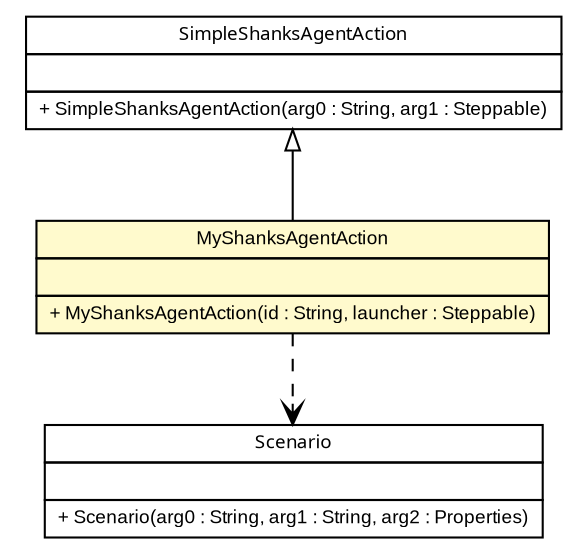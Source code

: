 #!/usr/local/bin/dot
#
# Class diagram 
# Generated by UMLGraph version 5.1 (http://www.umlgraph.org/)
#

digraph G {
	edge [fontname="arial",fontsize=10,labelfontname="arial",labelfontsize=10];
	node [fontname="arial",fontsize=10,shape=plaintext];
	nodesep=0.25;
	ranksep=0.5;
	// es.upm.dit.gsi.shanks.agent.action.test.MyShanksAgentAction
	c2027 [label=<<table title="es.upm.dit.gsi.shanks.agent.action.test.MyShanksAgentAction" border="0" cellborder="1" cellspacing="0" cellpadding="2" port="p" bgcolor="lemonChiffon" href="./MyShanksAgentAction.html">
		<tr><td><table border="0" cellspacing="0" cellpadding="1">
<tr><td align="center" balign="center"> MyShanksAgentAction </td></tr>
		</table></td></tr>
		<tr><td><table border="0" cellspacing="0" cellpadding="1">
<tr><td align="left" balign="left">  </td></tr>
		</table></td></tr>
		<tr><td><table border="0" cellspacing="0" cellpadding="1">
<tr><td align="left" balign="left"> + MyShanksAgentAction(id : String, launcher : Steppable) </td></tr>
		</table></td></tr>
		</table>>, fontname="arial", fontcolor="black", fontsize=9.0];
	//es.upm.dit.gsi.shanks.agent.action.test.MyShanksAgentAction extends es.upm.dit.gsi.shanks.agent.action.SimpleShanksAgentAction
	c2102:p -> c2027:p [dir=back,arrowtail=empty];
	// es.upm.dit.gsi.shanks.agent.action.test.MyShanksAgentAction DEPEND es.upm.dit.gsi.shanks.model.scenario.Scenario
	c2027:p -> c2106:p [taillabel="", label="", headlabel="", fontname="arial", fontcolor="black", fontsize=10.0, color="black", arrowhead=open, style=dashed];
	// es.upm.dit.gsi.shanks.agent.action.SimpleShanksAgentAction
	c2102 [label=<<table title="es.upm.dit.gsi.shanks.agent.action.SimpleShanksAgentAction" border="0" cellborder="1" cellspacing="0" cellpadding="2" port="p" href="http://java.sun.com/j2se/1.4.2/docs/api/es/upm/dit/gsi/shanks/agent/action/SimpleShanksAgentAction.html">
		<tr><td><table border="0" cellspacing="0" cellpadding="1">
<tr><td align="center" balign="center"><font face="ariali"> SimpleShanksAgentAction </font></td></tr>
		</table></td></tr>
		<tr><td><table border="0" cellspacing="0" cellpadding="1">
<tr><td align="left" balign="left">  </td></tr>
		</table></td></tr>
		<tr><td><table border="0" cellspacing="0" cellpadding="1">
<tr><td align="left" balign="left"> + SimpleShanksAgentAction(arg0 : String, arg1 : Steppable) </td></tr>
		</table></td></tr>
		</table>>, fontname="arial", fontcolor="black", fontsize=9.0];
	// es.upm.dit.gsi.shanks.model.scenario.Scenario
	c2106 [label=<<table title="es.upm.dit.gsi.shanks.model.scenario.Scenario" border="0" cellborder="1" cellspacing="0" cellpadding="2" port="p" href="http://java.sun.com/j2se/1.4.2/docs/api/es/upm/dit/gsi/shanks/model/scenario/Scenario.html">
		<tr><td><table border="0" cellspacing="0" cellpadding="1">
<tr><td align="center" balign="center"><font face="ariali"> Scenario </font></td></tr>
		</table></td></tr>
		<tr><td><table border="0" cellspacing="0" cellpadding="1">
<tr><td align="left" balign="left">  </td></tr>
		</table></td></tr>
		<tr><td><table border="0" cellspacing="0" cellpadding="1">
<tr><td align="left" balign="left"> + Scenario(arg0 : String, arg1 : String, arg2 : Properties) </td></tr>
		</table></td></tr>
		</table>>, fontname="arial", fontcolor="black", fontsize=9.0];
}

